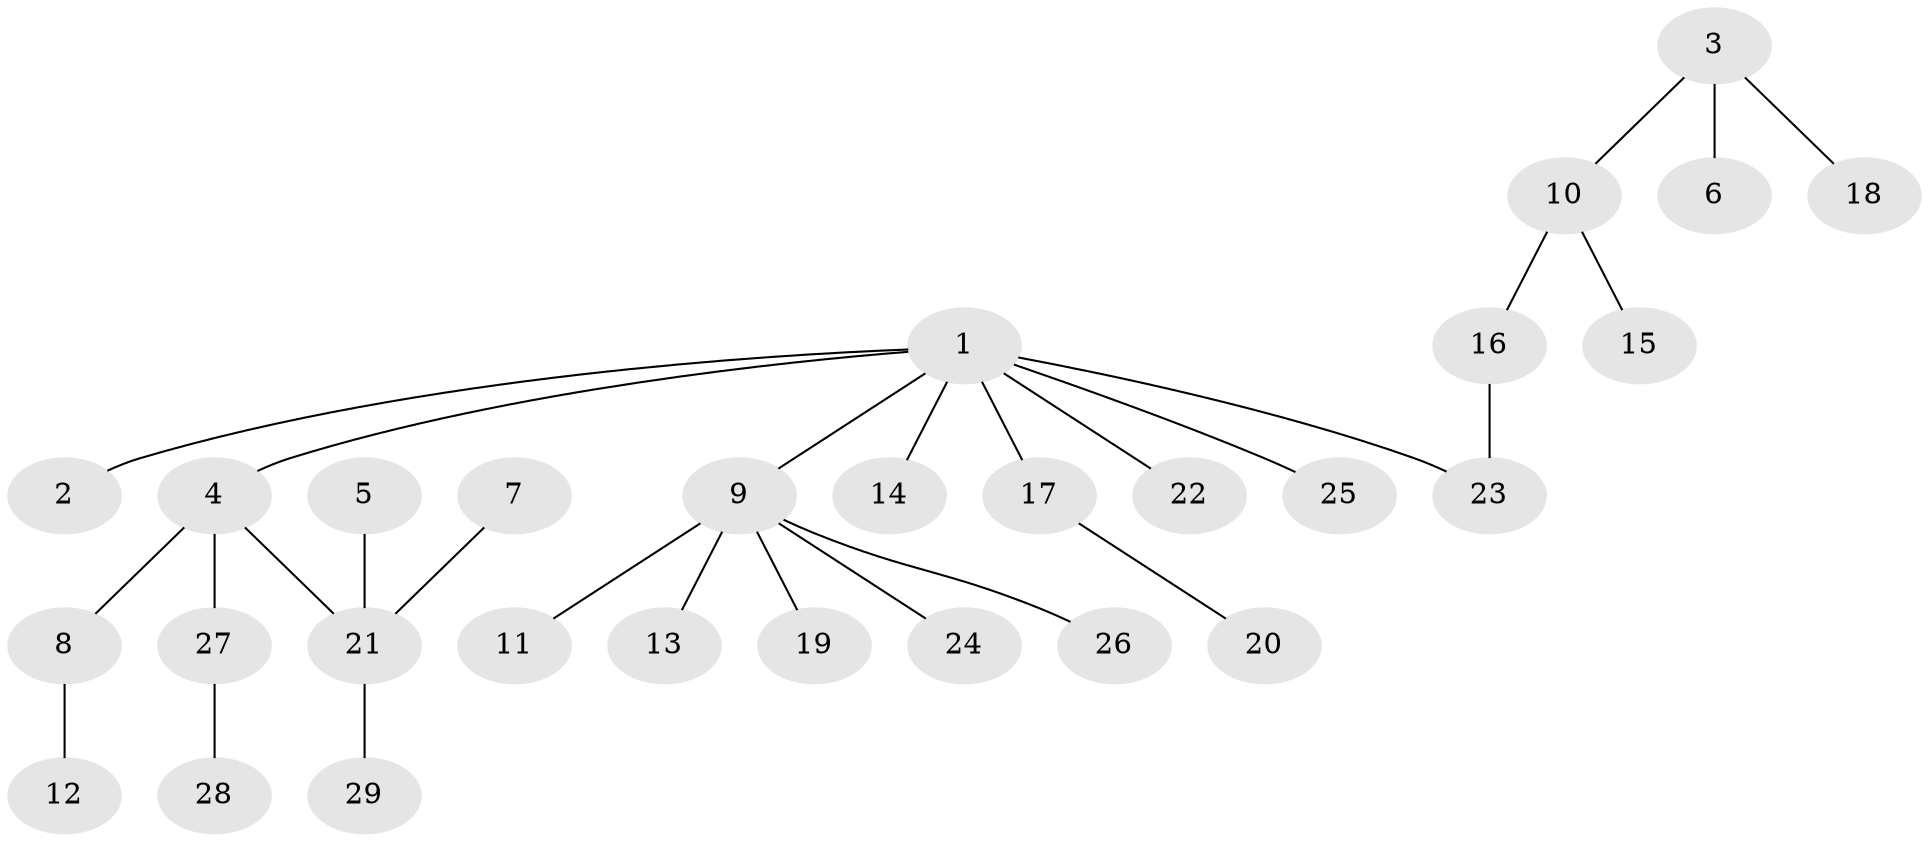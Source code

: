 // original degree distribution, {3: 0.17543859649122806, 7: 0.017543859649122806, 5: 0.03508771929824561, 6: 0.017543859649122806, 1: 0.543859649122807, 4: 0.03508771929824561, 2: 0.17543859649122806}
// Generated by graph-tools (version 1.1) at 2025/46/03/06/25 01:46:57]
// undirected, 29 vertices, 28 edges
graph export_dot {
graph [start="1"]
  node [color=gray90,style=filled];
  1;
  2;
  3;
  4;
  5;
  6;
  7;
  8;
  9;
  10;
  11;
  12;
  13;
  14;
  15;
  16;
  17;
  18;
  19;
  20;
  21;
  22;
  23;
  24;
  25;
  26;
  27;
  28;
  29;
  1 -- 2 [weight=1.0];
  1 -- 4 [weight=1.0];
  1 -- 9 [weight=1.0];
  1 -- 14 [weight=1.0];
  1 -- 17 [weight=1.0];
  1 -- 22 [weight=1.0];
  1 -- 23 [weight=1.0];
  1 -- 25 [weight=1.0];
  3 -- 6 [weight=1.0];
  3 -- 10 [weight=1.0];
  3 -- 18 [weight=1.0];
  4 -- 8 [weight=1.0];
  4 -- 21 [weight=1.0];
  4 -- 27 [weight=1.0];
  5 -- 21 [weight=1.0];
  7 -- 21 [weight=1.0];
  8 -- 12 [weight=1.0];
  9 -- 11 [weight=1.0];
  9 -- 13 [weight=1.0];
  9 -- 19 [weight=1.0];
  9 -- 24 [weight=1.0];
  9 -- 26 [weight=1.0];
  10 -- 15 [weight=1.0];
  10 -- 16 [weight=1.0];
  16 -- 23 [weight=1.0];
  17 -- 20 [weight=1.0];
  21 -- 29 [weight=1.0];
  27 -- 28 [weight=1.0];
}

